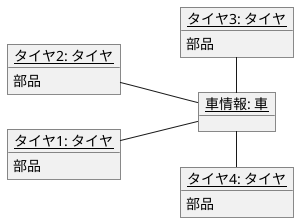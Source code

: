 @startuml
left to right direction
object "<u>タイヤ2: タイヤ</u>" as t2 {
部品
}
object "<u>タイヤ1: タイヤ</u>" as t1 {
部品
}
object "<u>タイヤ3: タイヤ</u>" as t3 {
部品
}
object "<u>タイヤ4: タイヤ</u>" as t4 {
部品
}
object "<u>車情報: 車</u>" as car1 {

}

t1 -- car1
t2 -- car1
t3 -right- car1
t4 -left- car1
@enduml